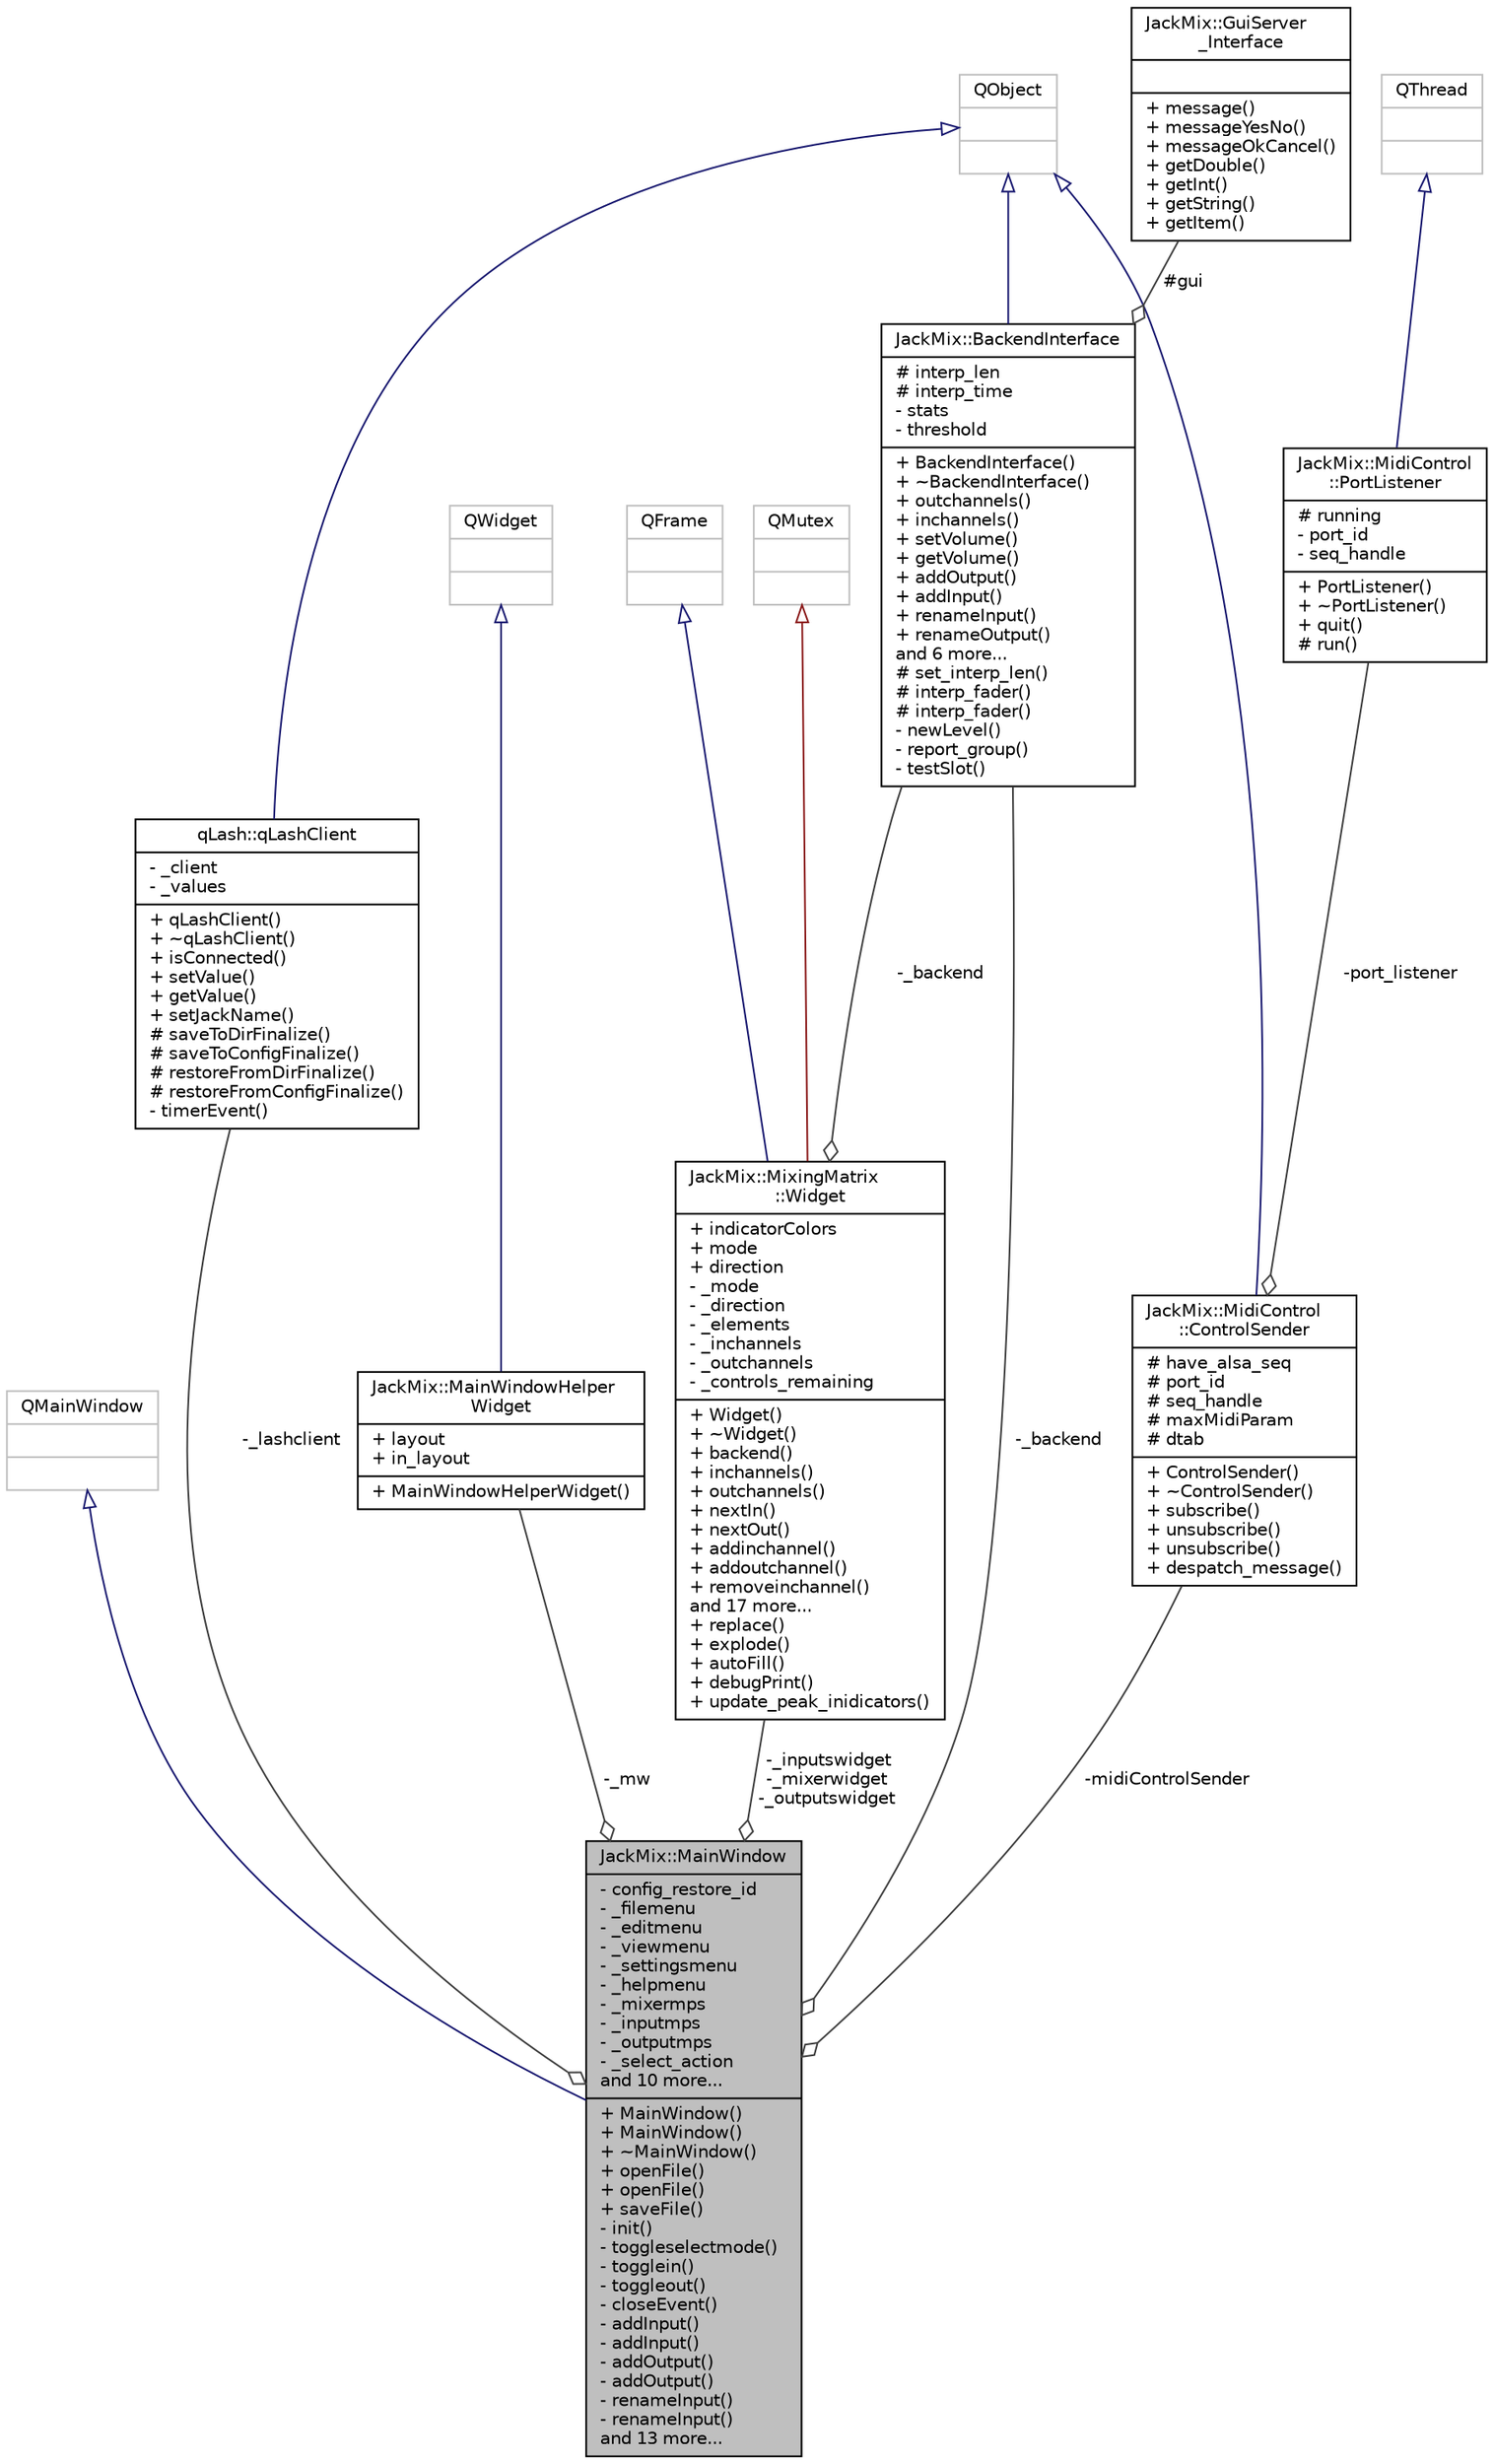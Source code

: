 digraph "JackMix::MainWindow"
{
 // LATEX_PDF_SIZE
  edge [fontname="Helvetica",fontsize="10",labelfontname="Helvetica",labelfontsize="10"];
  node [fontname="Helvetica",fontsize="10",shape=record];
  Node1 [label="{JackMix::MainWindow\n|- config_restore_id\l- _filemenu\l- _editmenu\l- _viewmenu\l- _settingsmenu\l- _helpmenu\l- _mixermps\l- _inputmps\l- _outputmps\l- _select_action\land 10 more...\l|+ MainWindow()\l+ MainWindow()\l+ ~MainWindow()\l+ openFile()\l+ openFile()\l+ saveFile()\l- init()\l- toggleselectmode()\l- togglein()\l- toggleout()\l- closeEvent()\l- addInput()\l- addInput()\l- addOutput()\l- addOutput()\l- renameInput()\l- renameInput()\land 13 more...\l}",height=0.2,width=0.4,color="black", fillcolor="grey75", style="filled", fontcolor="black",tooltip=" "];
  Node2 -> Node1 [dir="back",color="midnightblue",fontsize="10",style="solid",arrowtail="onormal",fontname="Helvetica"];
  Node2 [label="{QMainWindow\n||}",height=0.2,width=0.4,color="grey75", fillcolor="white", style="filled",tooltip=" "];
  Node3 -> Node1 [color="grey25",fontsize="10",style="solid",label=" -_lashclient" ,arrowhead="odiamond",fontname="Helvetica"];
  Node3 [label="{qLash::qLashClient\n|- _client\l- _values\l|+ qLashClient()\l+ ~qLashClient()\l+ isConnected()\l+ setValue()\l+ getValue()\l+ setJackName()\l# saveToDirFinalize()\l# saveToConfigFinalize()\l# restoreFromDirFinalize()\l# restoreFromConfigFinalize()\l- timerEvent()\l}",height=0.2,width=0.4,color="black", fillcolor="white", style="filled",URL="$classq_lash_1_1q_lash_client.html",tooltip="LASH frontend for Qt4."];
  Node4 -> Node3 [dir="back",color="midnightblue",fontsize="10",style="solid",arrowtail="onormal",fontname="Helvetica"];
  Node4 [label="{QObject\n||}",height=0.2,width=0.4,color="grey75", fillcolor="white", style="filled",tooltip=" "];
  Node5 -> Node1 [color="grey25",fontsize="10",style="solid",label=" -_mw" ,arrowhead="odiamond",fontname="Helvetica"];
  Node5 [label="{JackMix::MainWindowHelper\lWidget\n|+ layout\l+ in_layout\l|+ MainWindowHelperWidget()\l}",height=0.2,width=0.4,color="black", fillcolor="white", style="filled",URL="$class_jack_mix_1_1_main_window_helper_widget.html",tooltip=" "];
  Node6 -> Node5 [dir="back",color="midnightblue",fontsize="10",style="solid",arrowtail="onormal",fontname="Helvetica"];
  Node6 [label="{QWidget\n||}",height=0.2,width=0.4,color="grey75", fillcolor="white", style="filled",tooltip=" "];
  Node7 -> Node1 [color="grey25",fontsize="10",style="solid",label=" -_inputswidget\n-_mixerwidget\n-_outputswidget" ,arrowhead="odiamond",fontname="Helvetica"];
  Node7 [label="{JackMix::MixingMatrix\l::Widget\n|+ indicatorColors\l+ mode\l+ direction\l- _mode\l- _direction\l- _elements\l- _inchannels\l- _outchannels\l- _controls_remaining\l|+ Widget()\l+ ~Widget()\l+ backend()\l+ inchannels()\l+ outchannels()\l+ nextIn()\l+ nextOut()\l+ addinchannel()\l+ addoutchannel()\l+ removeinchannel()\land 17 more...\l+ replace()\l+ explode()\l+ autoFill()\l+ debugPrint()\l+ update_peak_inidicators()\l}",height=0.2,width=0.4,color="black", fillcolor="white", style="filled",URL="$class_jack_mix_1_1_mixing_matrix_1_1_widget.html",tooltip=" "];
  Node8 -> Node7 [dir="back",color="midnightblue",fontsize="10",style="solid",arrowtail="onormal",fontname="Helvetica"];
  Node8 [label="{QFrame\n||}",height=0.2,width=0.4,color="grey75", fillcolor="white", style="filled",tooltip=" "];
  Node9 -> Node7 [dir="back",color="firebrick4",fontsize="10",style="solid",arrowtail="onormal",fontname="Helvetica"];
  Node9 [label="{QMutex\n||}",height=0.2,width=0.4,color="grey75", fillcolor="white", style="filled",tooltip=" "];
  Node10 -> Node7 [color="grey25",fontsize="10",style="solid",label=" -_backend" ,arrowhead="odiamond",fontname="Helvetica"];
  Node10 [label="{JackMix::BackendInterface\n|# interp_len\l# interp_time\l- stats\l- threshold\l|+ BackendInterface()\l+ ~BackendInterface()\l+ outchannels()\l+ inchannels()\l+ setVolume()\l+ getVolume()\l+ addOutput()\l+ addInput()\l+ renameInput()\l+ renameOutput()\land 6 more...\l# set_interp_len()\l# interp_fader()\l# interp_fader()\l- newLevel()\l- report_group()\l- testSlot()\l}",height=0.2,width=0.4,color="black", fillcolor="white", style="filled",URL="$class_jack_mix_1_1_backend_interface.html",tooltip="Abstract interface for backends."];
  Node4 -> Node10 [dir="back",color="midnightblue",fontsize="10",style="solid",arrowtail="onormal",fontname="Helvetica"];
  Node11 -> Node10 [color="grey25",fontsize="10",style="solid",label=" #gui" ,arrowhead="odiamond",fontname="Helvetica"];
  Node11 [label="{JackMix::GuiServer\l_Interface\n||+ message()\l+ messageYesNo()\l+ messageOkCancel()\l+ getDouble()\l+ getInt()\l+ getString()\l+ getItem()\l}",height=0.2,width=0.4,color="black", fillcolor="white", style="filled",URL="$class_jack_mix_1_1_gui_server___interface.html",tooltip="Abstract interface for a GUI server."];
  Node12 -> Node1 [color="grey25",fontsize="10",style="solid",label=" -midiControlSender" ,arrowhead="odiamond",fontname="Helvetica"];
  Node12 [label="{JackMix::MidiControl\l::ControlSender\n|# have_alsa_seq\l# port_id\l# seq_handle\l# maxMidiParam\l# dtab\l|+ ControlSender()\l+ ~ControlSender()\l+ subscribe()\l+ unsubscribe()\l+ unsubscribe()\l+ despatch_message()\l}",height=0.2,width=0.4,color="black", fillcolor="white", style="filled",URL="$class_jack_mix_1_1_midi_control_1_1_control_sender.html",tooltip=" "];
  Node4 -> Node12 [dir="back",color="midnightblue",fontsize="10",style="solid",arrowtail="onormal",fontname="Helvetica"];
  Node13 -> Node12 [color="grey25",fontsize="10",style="solid",label=" -port_listener" ,arrowhead="odiamond",fontname="Helvetica"];
  Node13 [label="{JackMix::MidiControl\l::PortListener\n|# running\l- port_id\l- seq_handle\l|+ PortListener()\l+ ~PortListener()\l+ quit()\l# run()\l}",height=0.2,width=0.4,color="black", fillcolor="white", style="filled",URL="$class_jack_mix_1_1_midi_control_1_1_port_listener.html",tooltip=" "];
  Node14 -> Node13 [dir="back",color="midnightblue",fontsize="10",style="solid",arrowtail="onormal",fontname="Helvetica"];
  Node14 [label="{QThread\n||}",height=0.2,width=0.4,color="grey75", fillcolor="white", style="filled",tooltip=" "];
  Node10 -> Node1 [color="grey25",fontsize="10",style="solid",label=" -_backend" ,arrowhead="odiamond",fontname="Helvetica"];
}
